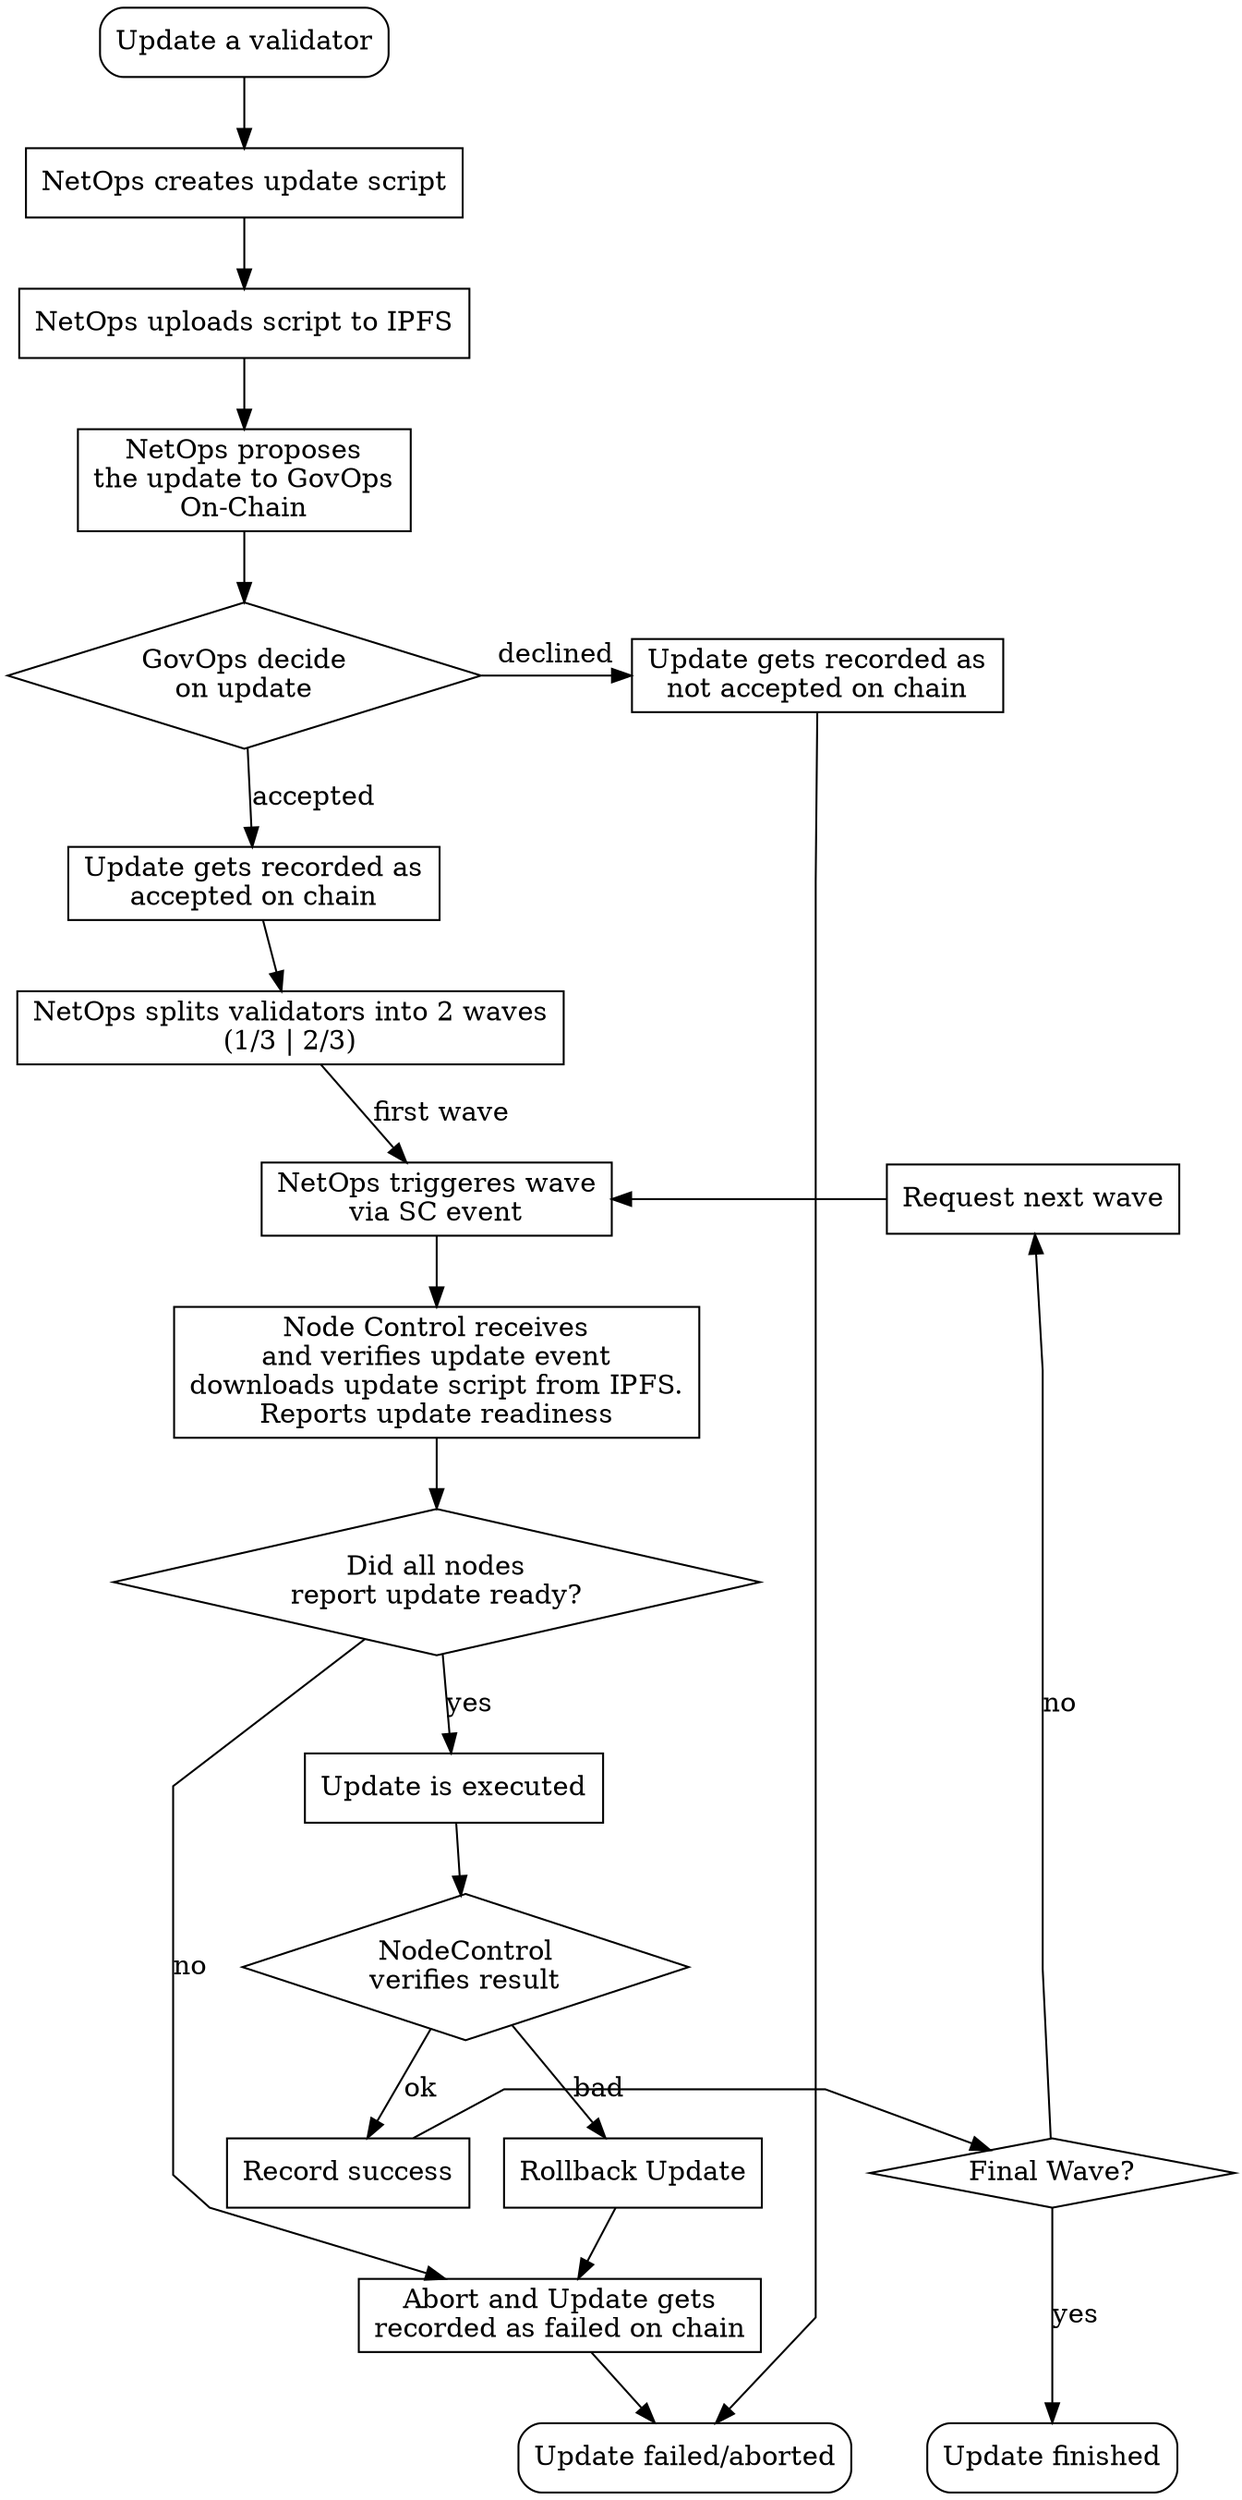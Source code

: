 digraph {
    splines="compound"   
    start [shape=box,style=rounded, label="Update a validator"]
    end [shape=box,style=rounded, label="Update finished"]
    endbad [shape=box,style=rounded, label="Update failed/aborted"]

    s1 [shape=box, label="NetOps creates update script"]
    s2 [shape=box, label="NetOps uploads script to IPFS"]
    s3 [shape=box, label="NetOps proposes\nthe update to GovOps\nOn-Chain"]
    s4 [shape=diamond, label="GovOps decide\non update"]
    s4n [shape=box, label="Update gets recorded as\nnot accepted on chain"]
    s4y [shape=box, label="Update gets recorded as\naccepted on chain"]

    s5 [shape=box, label="NetOps splits validators into 2 waves\n(1/3 | 2/3)"]
    s6 [shape=box, label="NetOps triggeres wave\nvia SC event"]
    s7 [shape=box, label="Node Control receives\nand verifies update event\ndownloads update script from IPFS.\nReports update readiness"]
    s10 [shape=diamond, label="Did all nodes\nreport update ready?"]
    s10n [shape=box, label="Abort and Update gets\nrecorded as failed on chain"]
    s10y [shape=box, label="Update is executed"]
    s11 [shape=diamond, label="NodeControl\nverifies result"]
    s12n [shape=box, label="Rollback Update"]
    s12y [shape=box, label="Record success"]
    s15 [shape=box, label="Request next wave"]

    s14 [shape=diamond, label="Final Wave?"]

    start -> s1 -> s2 -> s3 -> s4
    s4 -> s4n [label="declined"]
    s4 -> s4y [label="accepted"]
    s4n -> endbad
    
    s5 -> s6 [label="first wave"]

    s4y -> s5 
    s6 -> s7 -> s10
    s10 -> s10n [label="no"]
    s10 -> s10y [label="yes"]
    s10n -> endbad
    s10y -> s11
    s11 -> s12y [label="ok"]
    s11 -> s12n [label="bad"]
    s12n -> s10n
    s12y -> s14
    
    s14 -> s15 [label="no"]
    s15 -> s6
    s14 -> end [label="yes"]


    {rank=same; s4 s4n}
    {rank=same; end endbad}
    
    {rank=same; s15 s6}
    {rank=same; s12y s12n s14}

}
